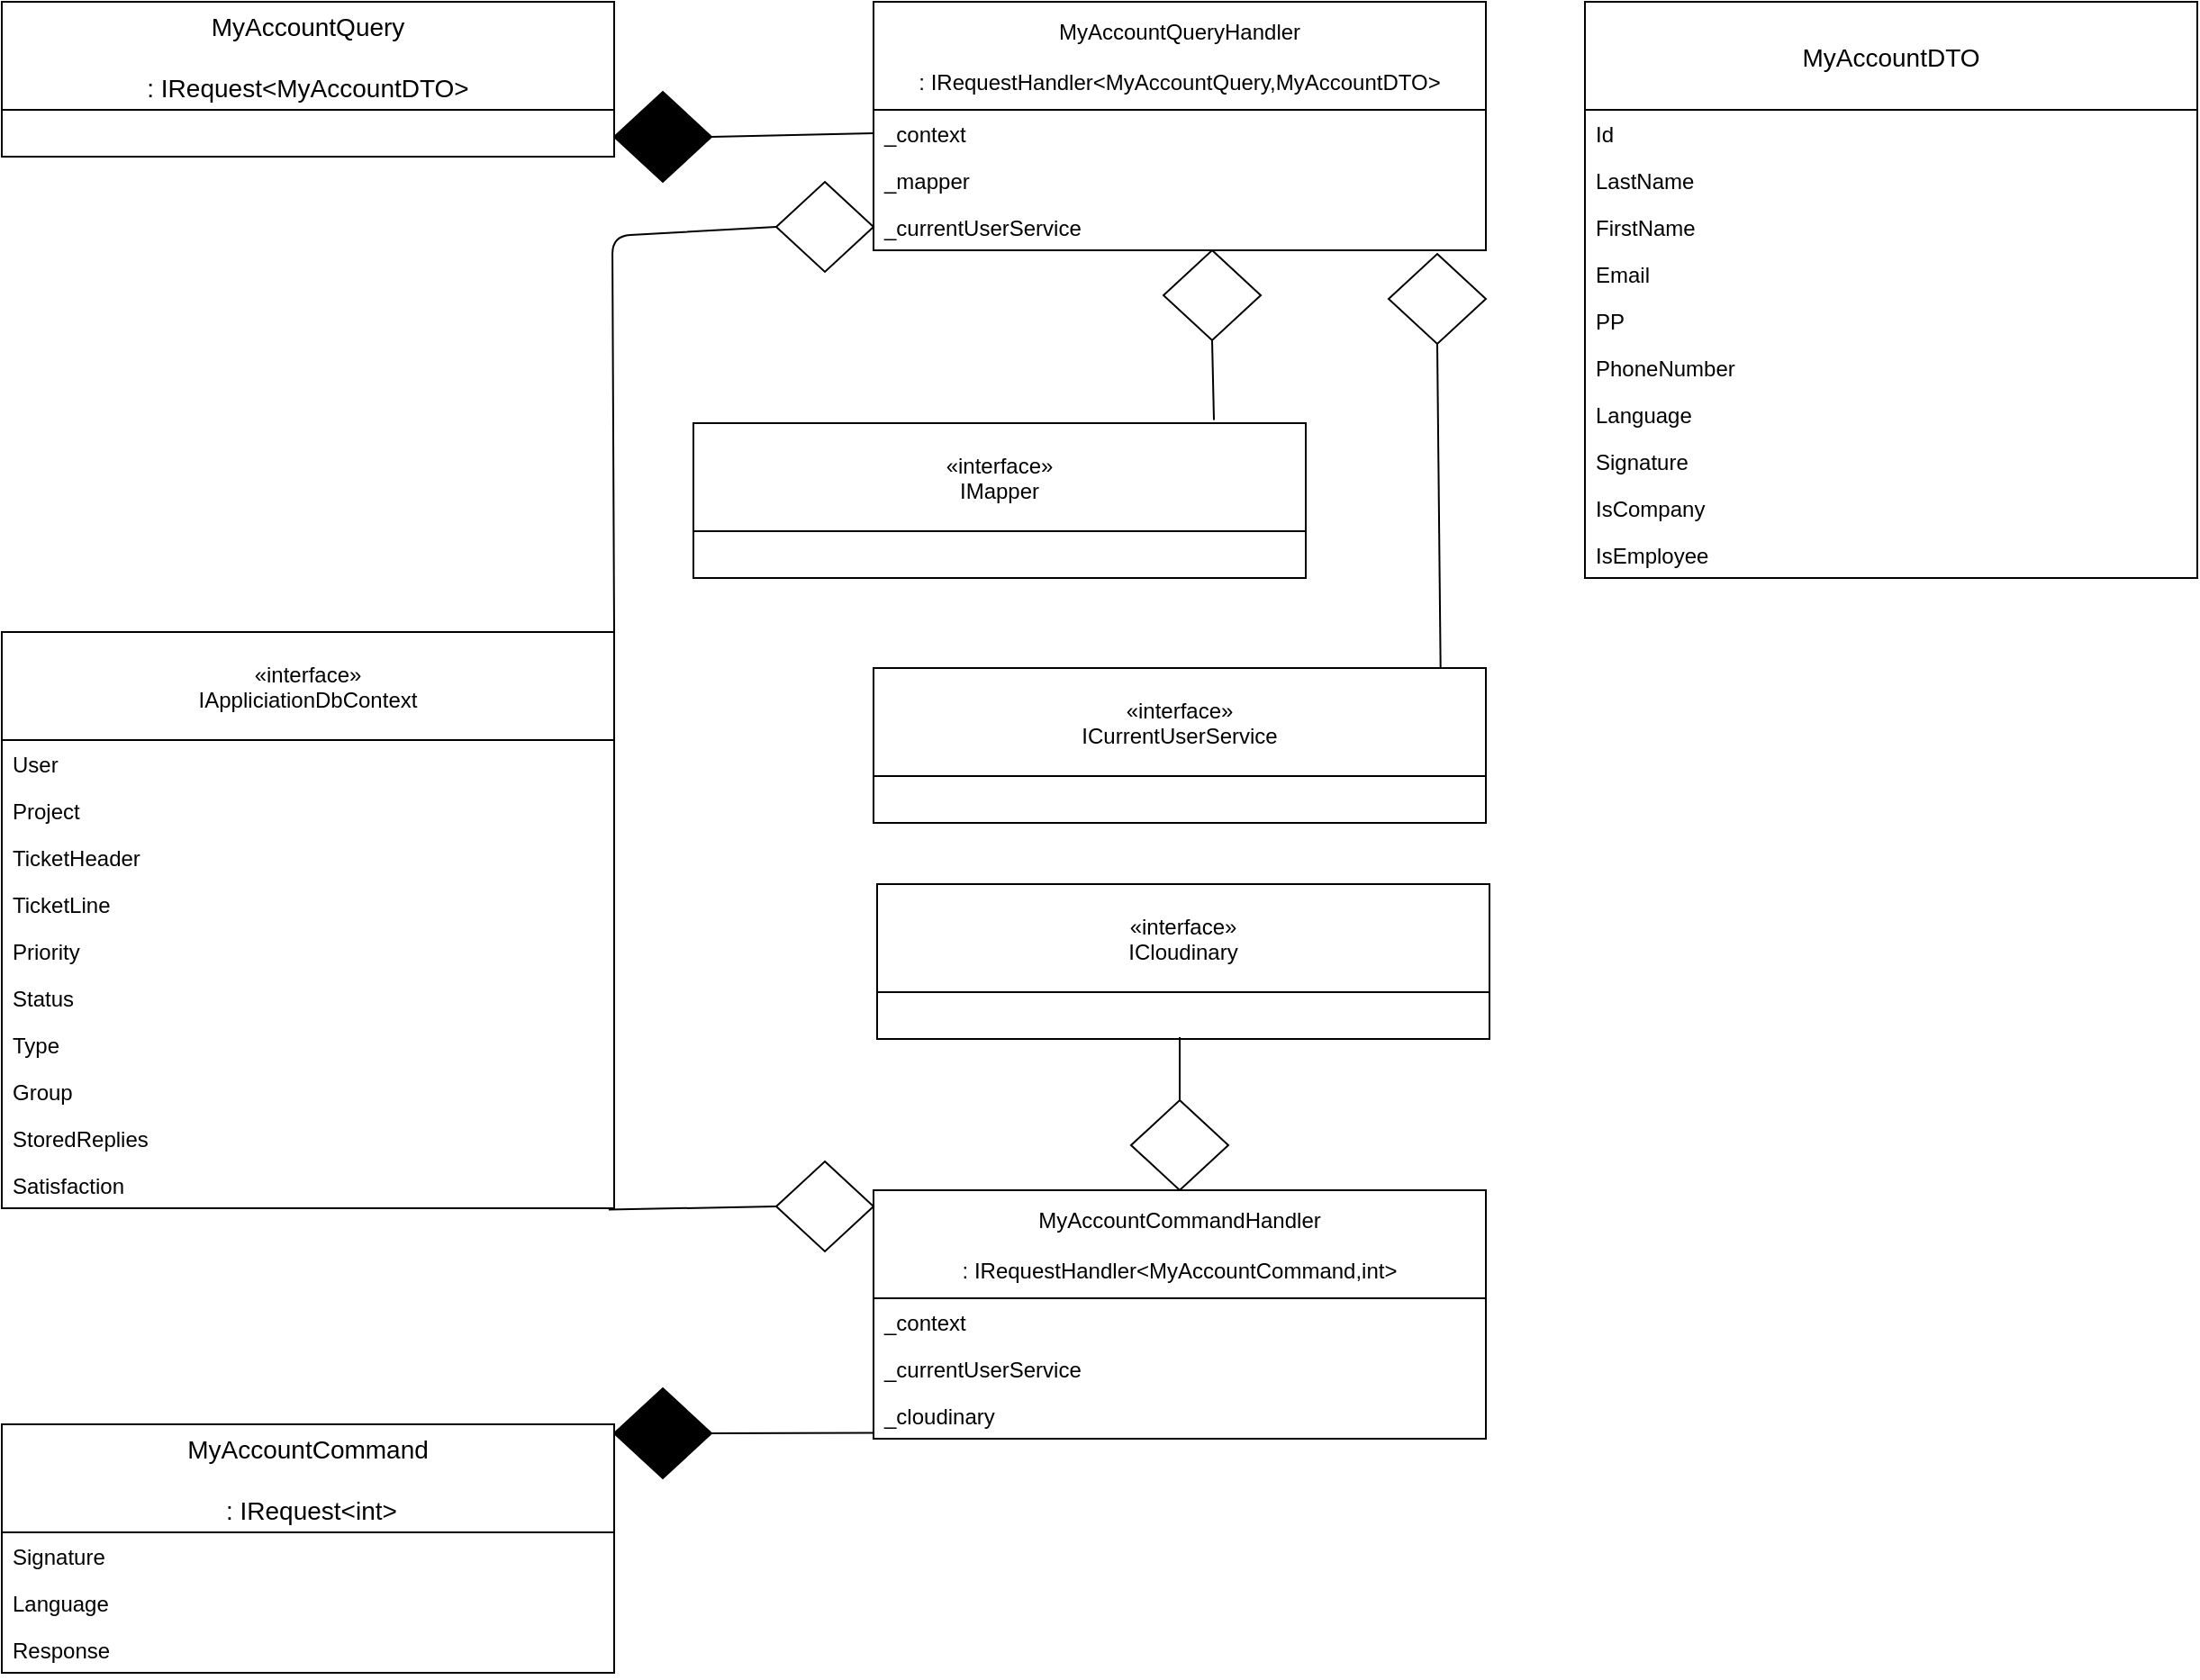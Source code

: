 <mxfile version="13.6.0" type="device"><diagram id="RY_ickRFo7CtdGnnilk1" name="Page-1"><mxGraphModel dx="784" dy="417" grid="1" gridSize="10" guides="1" tooltips="1" connect="1" arrows="1" fold="1" page="1" pageScale="1" pageWidth="827" pageHeight="1169" math="0" shadow="0"><root><mxCell id="0"/><mxCell id="1" parent="0"/><mxCell id="Muqe_IPtZdExXZmelycw-71" value="" style="endArrow=none;html=1;entryX=0;entryY=0.5;entryDx=0;entryDy=0;exitX=1;exitY=0.5;exitDx=0;exitDy=0;exitPerimeter=0;" parent="1" source="Muqe_IPtZdExXZmelycw-72" target="Muqe_IPtZdExXZmelycw-114" edge="1"><mxGeometry width="50" height="50" relative="1" as="geometry"><mxPoint x="395" y="73" as="sourcePoint"/><mxPoint x="525" y="330" as="targetPoint"/></mxGeometry></mxCell><mxCell id="Muqe_IPtZdExXZmelycw-72" value="" style="strokeWidth=1;html=1;shape=mxgraph.flowchart.decision;whiteSpace=wrap;fillColor=#000000;" parent="1" vertex="1"><mxGeometry x="341" y="50" width="54" height="50" as="geometry"/></mxCell><mxCell id="Muqe_IPtZdExXZmelycw-73" value="" style="endArrow=none;html=1;entryX=1;entryY=0;entryDx=0;entryDy=0;exitX=0;exitY=0.5;exitDx=0;exitDy=0;exitPerimeter=0;" parent="1" source="Muqe_IPtZdExXZmelycw-74" target="Muqe_IPtZdExXZmelycw-131" edge="1"><mxGeometry width="50" height="50" relative="1" as="geometry"><mxPoint x="395" y="173" as="sourcePoint"/><mxPoint x="331" y="390" as="targetPoint"/><Array as="points"><mxPoint x="340" y="130"/></Array></mxGeometry></mxCell><mxCell id="Muqe_IPtZdExXZmelycw-74" value="" style="strokeWidth=1;html=1;shape=mxgraph.flowchart.decision;whiteSpace=wrap;" parent="1" vertex="1"><mxGeometry x="431" y="100" width="54" height="50" as="geometry"/></mxCell><mxCell id="Muqe_IPtZdExXZmelycw-75" value="" style="endArrow=none;html=1;entryX=0.85;entryY=-0.02;entryDx=0;entryDy=0;exitX=0.5;exitY=1;exitDx=0;exitDy=0;exitPerimeter=0;entryPerimeter=0;" parent="1" source="Muqe_IPtZdExXZmelycw-76" target="Muqe_IPtZdExXZmelycw-101" edge="1"><mxGeometry width="50" height="50" relative="1" as="geometry"><mxPoint x="559" y="207" as="sourcePoint"/><mxPoint x="879" y="324" as="targetPoint"/></mxGeometry></mxCell><mxCell id="Muqe_IPtZdExXZmelycw-76" value="" style="strokeWidth=1;html=1;shape=mxgraph.flowchart.decision;whiteSpace=wrap;" parent="1" vertex="1"><mxGeometry x="646" y="138" width="54" height="50" as="geometry"/></mxCell><mxCell id="Muqe_IPtZdExXZmelycw-79" value="" style="strokeWidth=1;html=1;shape=mxgraph.flowchart.decision;whiteSpace=wrap;" parent="1" vertex="1"><mxGeometry x="771" y="140" width="54" height="50" as="geometry"/></mxCell><mxCell id="Muqe_IPtZdExXZmelycw-80" value="" style="endArrow=none;html=1;entryX=0.926;entryY=-0.002;entryDx=0;entryDy=0;exitX=0.5;exitY=1;exitDx=0;exitDy=0;exitPerimeter=0;entryPerimeter=0;" parent="1" source="Muqe_IPtZdExXZmelycw-79" target="Muqe_IPtZdExXZmelycw-105" edge="1"><mxGeometry width="50" height="50" relative="1" as="geometry"><mxPoint x="637" y="206" as="sourcePoint"/><mxPoint x="839" y="523" as="targetPoint"/></mxGeometry></mxCell><mxCell id="Muqe_IPtZdExXZmelycw-81" value="" style="endArrow=none;html=1;entryX=0;entryY=1.029;entryDx=0;entryDy=0;exitX=1;exitY=0.5;exitDx=0;exitDy=0;exitPerimeter=0;entryPerimeter=0;" parent="1" source="Muqe_IPtZdExXZmelycw-82" edge="1"><mxGeometry width="50" height="50" relative="1" as="geometry"><mxPoint x="396" y="673" as="sourcePoint"/><mxPoint x="485" y="794.754" as="targetPoint"/></mxGeometry></mxCell><mxCell id="Muqe_IPtZdExXZmelycw-121" value="MyAccountDTO" style="swimlane;fontStyle=0;childLayout=stackLayout;horizontal=1;startSize=60;horizontalStack=0;resizeParent=1;resizeParentMax=0;resizeLast=0;collapsible=1;marginBottom=0;align=center;fontSize=14;" parent="1" vertex="1"><mxGeometry x="880" width="340" height="320" as="geometry"/></mxCell><mxCell id="Muqe_IPtZdExXZmelycw-122" value="Id" style="text;strokeColor=none;fillColor=none;align=left;verticalAlign=top;spacingLeft=4;spacingRight=4;overflow=hidden;rotatable=0;points=[[0,0.5],[1,0.5]];portConstraint=eastwest;" parent="Muqe_IPtZdExXZmelycw-121" vertex="1"><mxGeometry y="60" width="340" height="26" as="geometry"/></mxCell><mxCell id="Muqe_IPtZdExXZmelycw-123" value="LastName" style="text;strokeColor=none;fillColor=none;align=left;verticalAlign=top;spacingLeft=4;spacingRight=4;overflow=hidden;rotatable=0;points=[[0,0.5],[1,0.5]];portConstraint=eastwest;" parent="Muqe_IPtZdExXZmelycw-121" vertex="1"><mxGeometry y="86" width="340" height="26" as="geometry"/></mxCell><mxCell id="Muqe_IPtZdExXZmelycw-124" value="FirstName" style="text;strokeColor=none;fillColor=none;align=left;verticalAlign=top;spacingLeft=4;spacingRight=4;overflow=hidden;rotatable=0;points=[[0,0.5],[1,0.5]];portConstraint=eastwest;" parent="Muqe_IPtZdExXZmelycw-121" vertex="1"><mxGeometry y="112" width="340" height="26" as="geometry"/></mxCell><mxCell id="Muqe_IPtZdExXZmelycw-125" value="Email" style="text;strokeColor=none;fillColor=none;align=left;verticalAlign=top;spacingLeft=4;spacingRight=4;overflow=hidden;rotatable=0;points=[[0,0.5],[1,0.5]];portConstraint=eastwest;" parent="Muqe_IPtZdExXZmelycw-121" vertex="1"><mxGeometry y="138" width="340" height="26" as="geometry"/></mxCell><mxCell id="Muqe_IPtZdExXZmelycw-126" value="PP" style="text;strokeColor=none;fillColor=none;align=left;verticalAlign=top;spacingLeft=4;spacingRight=4;overflow=hidden;rotatable=0;points=[[0,0.5],[1,0.5]];portConstraint=eastwest;" parent="Muqe_IPtZdExXZmelycw-121" vertex="1"><mxGeometry y="164" width="340" height="26" as="geometry"/></mxCell><mxCell id="Muqe_IPtZdExXZmelycw-127" value="PhoneNumber" style="text;strokeColor=none;fillColor=none;align=left;verticalAlign=top;spacingLeft=4;spacingRight=4;overflow=hidden;rotatable=0;points=[[0,0.5],[1,0.5]];portConstraint=eastwest;" parent="Muqe_IPtZdExXZmelycw-121" vertex="1"><mxGeometry y="190" width="340" height="26" as="geometry"/></mxCell><mxCell id="Muqe_IPtZdExXZmelycw-128" value="Language" style="text;strokeColor=none;fillColor=none;align=left;verticalAlign=top;spacingLeft=4;spacingRight=4;overflow=hidden;rotatable=0;points=[[0,0.5],[1,0.5]];portConstraint=eastwest;" parent="Muqe_IPtZdExXZmelycw-121" vertex="1"><mxGeometry y="216" width="340" height="26" as="geometry"/></mxCell><mxCell id="Muqe_IPtZdExXZmelycw-130" value="Signature" style="text;strokeColor=none;fillColor=none;align=left;verticalAlign=top;spacingLeft=4;spacingRight=4;overflow=hidden;rotatable=0;points=[[0,0.5],[1,0.5]];portConstraint=eastwest;" parent="Muqe_IPtZdExXZmelycw-121" vertex="1"><mxGeometry y="242" width="340" height="26" as="geometry"/></mxCell><mxCell id="Muqe_IPtZdExXZmelycw-171" value="IsCompany" style="text;strokeColor=none;fillColor=none;align=left;verticalAlign=top;spacingLeft=4;spacingRight=4;overflow=hidden;rotatable=0;points=[[0,0.5],[1,0.5]];portConstraint=eastwest;" parent="Muqe_IPtZdExXZmelycw-121" vertex="1"><mxGeometry y="268" width="340" height="26" as="geometry"/></mxCell><mxCell id="Muqe_IPtZdExXZmelycw-172" value="IsEmployee" style="text;strokeColor=none;fillColor=none;align=left;verticalAlign=top;spacingLeft=4;spacingRight=4;overflow=hidden;rotatable=0;points=[[0,0.5],[1,0.5]];portConstraint=eastwest;" parent="Muqe_IPtZdExXZmelycw-121" vertex="1"><mxGeometry y="294" width="340" height="26" as="geometry"/></mxCell><mxCell id="Muqe_IPtZdExXZmelycw-82" value="" style="strokeWidth=1;html=1;shape=mxgraph.flowchart.decision;whiteSpace=wrap;fillColor=#000000;" parent="1" vertex="1"><mxGeometry x="341" y="770" width="54" height="50" as="geometry"/></mxCell><mxCell id="Muqe_IPtZdExXZmelycw-87" value="" style="strokeWidth=1;html=1;shape=mxgraph.flowchart.decision;whiteSpace=wrap;" parent="1" vertex="1"><mxGeometry x="431" y="644" width="54" height="50" as="geometry"/></mxCell><mxCell id="Muqe_IPtZdExXZmelycw-88" value="" style="endArrow=none;html=1;entryX=0.991;entryY=1.029;entryDx=0;entryDy=0;entryPerimeter=0;exitX=0;exitY=0.5;exitDx=0;exitDy=0;exitPerimeter=0;" parent="1" source="Muqe_IPtZdExXZmelycw-87" target="Muqe_IPtZdExXZmelycw-141" edge="1"><mxGeometry width="50" height="50" relative="1" as="geometry"><mxPoint x="430" y="671" as="sourcePoint"/><mxPoint x="440" y="503" as="targetPoint"/></mxGeometry></mxCell><mxCell id="Muqe_IPtZdExXZmelycw-89" value="MyAccountQuery&#10;&#10;: IRequest&lt;MyAccountDTO&gt;" style="swimlane;fontStyle=0;childLayout=stackLayout;horizontal=1;startSize=60;horizontalStack=0;resizeParent=1;resizeParentMax=0;resizeLast=0;collapsible=1;marginBottom=0;align=center;fontSize=14;" parent="1" vertex="1"><mxGeometry x="1" width="340" height="86" as="geometry"/></mxCell><mxCell id="Muqe_IPtZdExXZmelycw-113" value="MyAccountQueryHandler&#10;&#10;: IRequestHandler&lt;MyAccountQuery,MyAccountDTO&gt;" style="swimlane;fontStyle=0;childLayout=stackLayout;horizontal=1;startSize=60;fillColor=none;horizontalStack=0;resizeParent=1;resizeParentMax=0;resizeLast=0;collapsible=1;marginBottom=0;" parent="1" vertex="1"><mxGeometry x="485" width="340" height="138" as="geometry"/></mxCell><mxCell id="Muqe_IPtZdExXZmelycw-114" value="_context" style="text;strokeColor=none;fillColor=none;align=left;verticalAlign=top;spacingLeft=4;spacingRight=4;overflow=hidden;rotatable=0;points=[[0,0.5],[1,0.5]];portConstraint=eastwest;" parent="Muqe_IPtZdExXZmelycw-113" vertex="1"><mxGeometry y="60" width="340" height="26" as="geometry"/></mxCell><mxCell id="Muqe_IPtZdExXZmelycw-115" value="_mapper" style="text;strokeColor=none;fillColor=none;align=left;verticalAlign=top;spacingLeft=4;spacingRight=4;overflow=hidden;rotatable=0;points=[[0,0.5],[1,0.5]];portConstraint=eastwest;" parent="Muqe_IPtZdExXZmelycw-113" vertex="1"><mxGeometry y="86" width="340" height="26" as="geometry"/></mxCell><mxCell id="Muqe_IPtZdExXZmelycw-117" value="_currentUserService" style="text;strokeColor=none;fillColor=none;align=left;verticalAlign=top;spacingLeft=4;spacingRight=4;overflow=hidden;rotatable=0;points=[[0,0.5],[1,0.5]];portConstraint=eastwest;" parent="Muqe_IPtZdExXZmelycw-113" vertex="1"><mxGeometry y="112" width="340" height="26" as="geometry"/></mxCell><mxCell id="Muqe_IPtZdExXZmelycw-131" value="«interface»&#10;IAppliciationDbContext" style="swimlane;fontStyle=0;childLayout=stackLayout;horizontal=1;startSize=60;fillColor=none;horizontalStack=0;resizeParent=1;resizeParentMax=0;resizeLast=0;collapsible=1;marginBottom=0;" parent="1" vertex="1"><mxGeometry x="1" y="350" width="340" height="320" as="geometry"/></mxCell><mxCell id="Muqe_IPtZdExXZmelycw-132" value="User" style="text;strokeColor=none;fillColor=none;align=left;verticalAlign=top;spacingLeft=4;spacingRight=4;overflow=hidden;rotatable=0;points=[[0,0.5],[1,0.5]];portConstraint=eastwest;" parent="Muqe_IPtZdExXZmelycw-131" vertex="1"><mxGeometry y="60" width="340" height="26" as="geometry"/></mxCell><mxCell id="Muqe_IPtZdExXZmelycw-133" value="Project" style="text;strokeColor=none;fillColor=none;align=left;verticalAlign=top;spacingLeft=4;spacingRight=4;overflow=hidden;rotatable=0;points=[[0,0.5],[1,0.5]];portConstraint=eastwest;" parent="Muqe_IPtZdExXZmelycw-131" vertex="1"><mxGeometry y="86" width="340" height="26" as="geometry"/></mxCell><mxCell id="Muqe_IPtZdExXZmelycw-134" value="TicketHeader" style="text;strokeColor=none;fillColor=none;align=left;verticalAlign=top;spacingLeft=4;spacingRight=4;overflow=hidden;rotatable=0;points=[[0,0.5],[1,0.5]];portConstraint=eastwest;" parent="Muqe_IPtZdExXZmelycw-131" vertex="1"><mxGeometry y="112" width="340" height="26" as="geometry"/></mxCell><mxCell id="Muqe_IPtZdExXZmelycw-135" value="TicketLine" style="text;strokeColor=none;fillColor=none;align=left;verticalAlign=top;spacingLeft=4;spacingRight=4;overflow=hidden;rotatable=0;points=[[0,0.5],[1,0.5]];portConstraint=eastwest;" parent="Muqe_IPtZdExXZmelycw-131" vertex="1"><mxGeometry y="138" width="340" height="26" as="geometry"/></mxCell><mxCell id="Muqe_IPtZdExXZmelycw-136" value="Priority" style="text;strokeColor=none;fillColor=none;align=left;verticalAlign=top;spacingLeft=4;spacingRight=4;overflow=hidden;rotatable=0;points=[[0,0.5],[1,0.5]];portConstraint=eastwest;" parent="Muqe_IPtZdExXZmelycw-131" vertex="1"><mxGeometry y="164" width="340" height="26" as="geometry"/></mxCell><mxCell id="Muqe_IPtZdExXZmelycw-137" value="Status" style="text;strokeColor=none;fillColor=none;align=left;verticalAlign=top;spacingLeft=4;spacingRight=4;overflow=hidden;rotatable=0;points=[[0,0.5],[1,0.5]];portConstraint=eastwest;" parent="Muqe_IPtZdExXZmelycw-131" vertex="1"><mxGeometry y="190" width="340" height="26" as="geometry"/></mxCell><mxCell id="Muqe_IPtZdExXZmelycw-138" value="Type" style="text;strokeColor=none;fillColor=none;align=left;verticalAlign=top;spacingLeft=4;spacingRight=4;overflow=hidden;rotatable=0;points=[[0,0.5],[1,0.5]];portConstraint=eastwest;" parent="Muqe_IPtZdExXZmelycw-131" vertex="1"><mxGeometry y="216" width="340" height="26" as="geometry"/></mxCell><mxCell id="Muqe_IPtZdExXZmelycw-139" value="Group" style="text;strokeColor=none;fillColor=none;align=left;verticalAlign=top;spacingLeft=4;spacingRight=4;overflow=hidden;rotatable=0;points=[[0,0.5],[1,0.5]];portConstraint=eastwest;" parent="Muqe_IPtZdExXZmelycw-131" vertex="1"><mxGeometry y="242" width="340" height="26" as="geometry"/></mxCell><mxCell id="Muqe_IPtZdExXZmelycw-140" value="StoredReplies" style="text;strokeColor=none;fillColor=none;align=left;verticalAlign=top;spacingLeft=4;spacingRight=4;overflow=hidden;rotatable=0;points=[[0,0.5],[1,0.5]];portConstraint=eastwest;" parent="Muqe_IPtZdExXZmelycw-131" vertex="1"><mxGeometry y="268" width="340" height="26" as="geometry"/></mxCell><mxCell id="Muqe_IPtZdExXZmelycw-141" value="Satisfaction" style="text;strokeColor=none;fillColor=none;align=left;verticalAlign=top;spacingLeft=4;spacingRight=4;overflow=hidden;rotatable=0;points=[[0,0.5],[1,0.5]];portConstraint=eastwest;" parent="Muqe_IPtZdExXZmelycw-131" vertex="1"><mxGeometry y="294" width="340" height="26" as="geometry"/></mxCell><mxCell id="Muqe_IPtZdExXZmelycw-159" value="MyAccountCommand&#10;&#10; : IRequest&lt;int&gt;" style="swimlane;fontStyle=0;childLayout=stackLayout;horizontal=1;startSize=60;horizontalStack=0;resizeParent=1;resizeParentMax=0;resizeLast=0;collapsible=1;marginBottom=0;align=center;fontSize=14;" parent="1" vertex="1"><mxGeometry x="1" y="790" width="340" height="138" as="geometry"/></mxCell><mxCell id="Muqe_IPtZdExXZmelycw-160" value="Signature" style="text;strokeColor=none;fillColor=none;align=left;verticalAlign=top;spacingLeft=4;spacingRight=4;overflow=hidden;rotatable=0;points=[[0,0.5],[1,0.5]];portConstraint=eastwest;" parent="Muqe_IPtZdExXZmelycw-159" vertex="1"><mxGeometry y="60" width="340" height="26" as="geometry"/></mxCell><mxCell id="Muqe_IPtZdExXZmelycw-161" value="Language" style="text;strokeColor=none;fillColor=none;align=left;verticalAlign=top;spacingLeft=4;spacingRight=4;overflow=hidden;rotatable=0;points=[[0,0.5],[1,0.5]];portConstraint=eastwest;" parent="Muqe_IPtZdExXZmelycw-159" vertex="1"><mxGeometry y="86" width="340" height="26" as="geometry"/></mxCell><mxCell id="Muqe_IPtZdExXZmelycw-162" value="Response" style="text;strokeColor=none;fillColor=none;align=left;verticalAlign=top;spacingLeft=4;spacingRight=4;overflow=hidden;rotatable=0;points=[[0,0.5],[1,0.5]];portConstraint=eastwest;" parent="Muqe_IPtZdExXZmelycw-159" vertex="1"><mxGeometry y="112" width="340" height="26" as="geometry"/></mxCell><mxCell id="Muqe_IPtZdExXZmelycw-101" value="«interface»&#10;IMapper" style="swimlane;fontStyle=0;childLayout=stackLayout;horizontal=1;startSize=60;fillColor=none;horizontalStack=0;resizeParent=1;resizeParentMax=0;resizeLast=0;collapsible=1;marginBottom=0;" parent="1" vertex="1"><mxGeometry x="385" y="234" width="340" height="86" as="geometry"/></mxCell><mxCell id="Muqe_IPtZdExXZmelycw-102" value=" " style="text;strokeColor=none;fillColor=none;align=left;verticalAlign=top;spacingLeft=4;spacingRight=4;overflow=hidden;rotatable=0;points=[[0,0.5],[1,0.5]];portConstraint=eastwest;" parent="Muqe_IPtZdExXZmelycw-101" vertex="1"><mxGeometry y="60" width="340" height="26" as="geometry"/></mxCell><mxCell id="Muqe_IPtZdExXZmelycw-105" value="«interface»&#10;ICurrentUserService" style="swimlane;fontStyle=0;childLayout=stackLayout;horizontal=1;startSize=60;fillColor=none;horizontalStack=0;resizeParent=1;resizeParentMax=0;resizeLast=0;collapsible=1;marginBottom=0;" parent="1" vertex="1"><mxGeometry x="485" y="370" width="340" height="86" as="geometry"/></mxCell><mxCell id="Muqe_IPtZdExXZmelycw-106" value=" " style="text;strokeColor=none;fillColor=none;align=left;verticalAlign=top;spacingLeft=4;spacingRight=4;overflow=hidden;rotatable=0;points=[[0,0.5],[1,0.5]];portConstraint=eastwest;" parent="Muqe_IPtZdExXZmelycw-105" vertex="1"><mxGeometry y="60" width="340" height="26" as="geometry"/></mxCell><mxCell id="i1Xc0IDUSEznHhdLqwGV-1" value="«interface»&#10;ICloudinary" style="swimlane;fontStyle=0;childLayout=stackLayout;horizontal=1;startSize=60;fillColor=none;horizontalStack=0;resizeParent=1;resizeParentMax=0;resizeLast=0;collapsible=1;marginBottom=0;" vertex="1" parent="1"><mxGeometry x="487" y="490" width="340" height="86" as="geometry"/></mxCell><mxCell id="i1Xc0IDUSEznHhdLqwGV-2" value=" " style="text;strokeColor=none;fillColor=none;align=left;verticalAlign=top;spacingLeft=4;spacingRight=4;overflow=hidden;rotatable=0;points=[[0,0.5],[1,0.5]];portConstraint=eastwest;" vertex="1" parent="i1Xc0IDUSEznHhdLqwGV-1"><mxGeometry y="60" width="340" height="26" as="geometry"/></mxCell><mxCell id="i1Xc0IDUSEznHhdLqwGV-3" value="" style="endArrow=none;html=1;exitX=0.5;exitY=0;exitDx=0;exitDy=0;exitPerimeter=0;" edge="1" parent="1" source="i1Xc0IDUSEznHhdLqwGV-4"><mxGeometry width="50" height="50" relative="1" as="geometry"><mxPoint x="923" y="599" as="sourcePoint"/><mxPoint x="655" y="575" as="targetPoint"/></mxGeometry></mxCell><mxCell id="i1Xc0IDUSEznHhdLqwGV-4" value="" style="strokeWidth=1;html=1;shape=mxgraph.flowchart.decision;whiteSpace=wrap;" vertex="1" parent="1"><mxGeometry x="628" y="610" width="54" height="50" as="geometry"/></mxCell><mxCell id="Muqe_IPtZdExXZmelycw-149" value="MyAccountCommandHandler&#10;&#10;: IRequestHandler&lt;MyAccountCommand,int&gt;" style="swimlane;fontStyle=0;childLayout=stackLayout;horizontal=1;startSize=60;fillColor=none;horizontalStack=0;resizeParent=1;resizeParentMax=0;resizeLast=0;collapsible=1;marginBottom=0;" parent="1" vertex="1"><mxGeometry x="485" y="660" width="340" height="138" as="geometry"/></mxCell><mxCell id="Muqe_IPtZdExXZmelycw-150" value="_context" style="text;strokeColor=none;fillColor=none;align=left;verticalAlign=top;spacingLeft=4;spacingRight=4;overflow=hidden;rotatable=0;points=[[0,0.5],[1,0.5]];portConstraint=eastwest;" parent="Muqe_IPtZdExXZmelycw-149" vertex="1"><mxGeometry y="60" width="340" height="26" as="geometry"/></mxCell><mxCell id="Muqe_IPtZdExXZmelycw-151" value="_currentUserService" style="text;strokeColor=none;fillColor=none;align=left;verticalAlign=top;spacingLeft=4;spacingRight=4;overflow=hidden;rotatable=0;points=[[0,0.5],[1,0.5]];portConstraint=eastwest;" parent="Muqe_IPtZdExXZmelycw-149" vertex="1"><mxGeometry y="86" width="340" height="26" as="geometry"/></mxCell><mxCell id="Muqe_IPtZdExXZmelycw-152" value="_cloudinary" style="text;strokeColor=none;fillColor=none;align=left;verticalAlign=top;spacingLeft=4;spacingRight=4;overflow=hidden;rotatable=0;points=[[0,0.5],[1,0.5]];portConstraint=eastwest;" parent="Muqe_IPtZdExXZmelycw-149" vertex="1"><mxGeometry y="112" width="340" height="26" as="geometry"/></mxCell></root></mxGraphModel></diagram></mxfile>